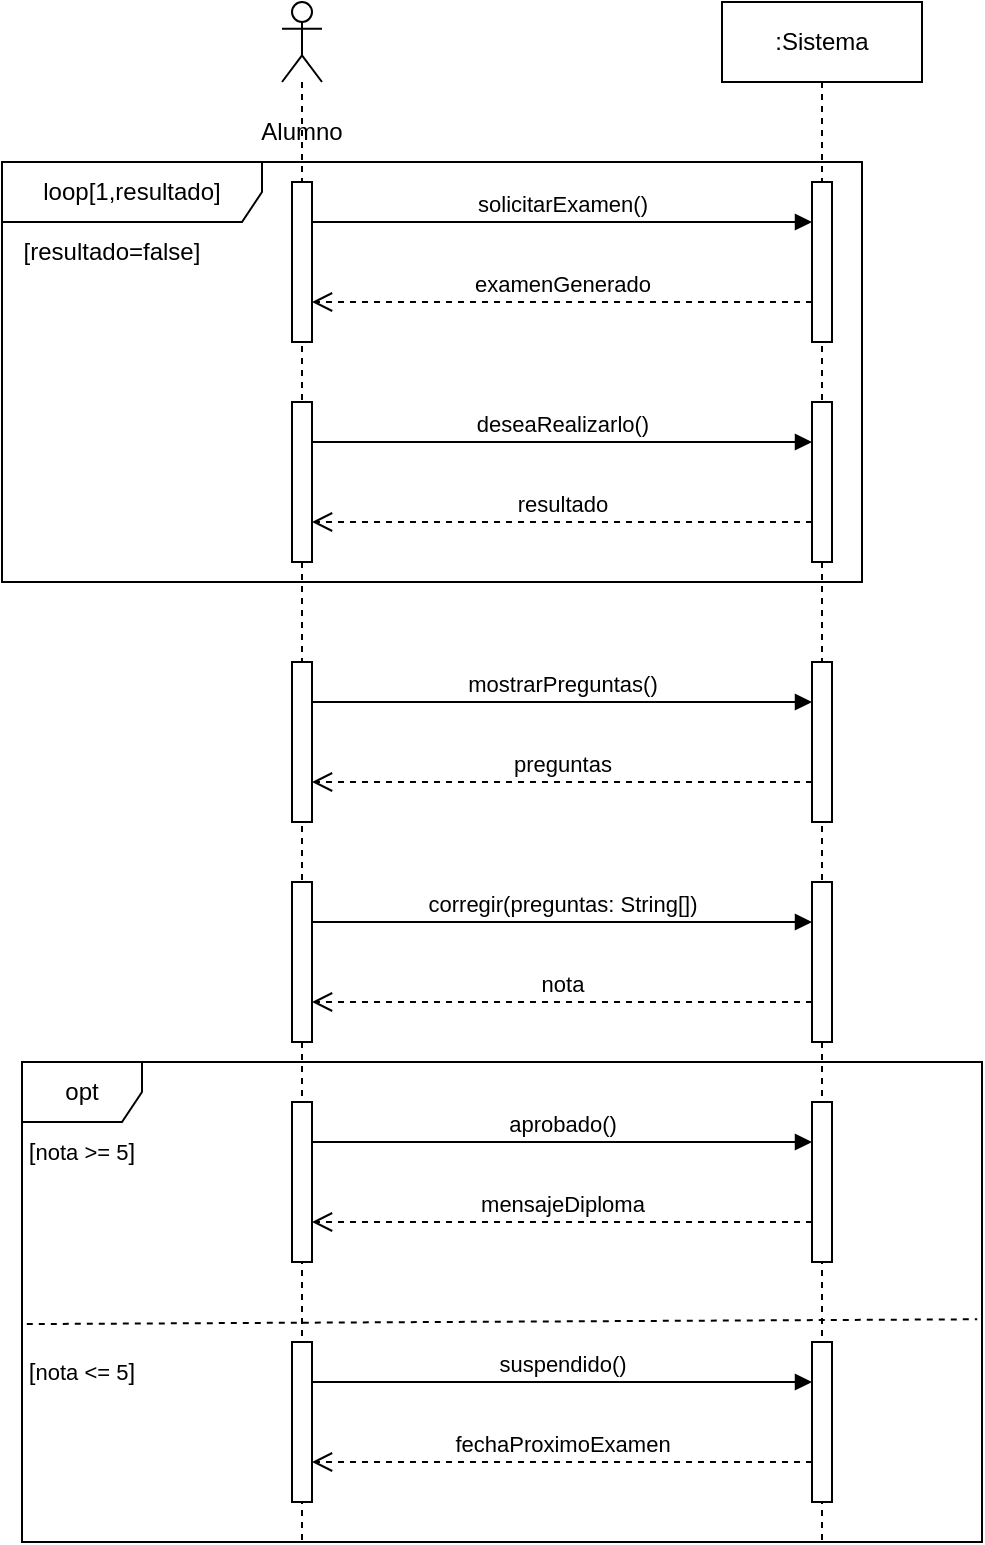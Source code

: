 <mxfile version="26.2.2">
  <diagram name="Страница — 1" id="hJQ1nWnBzuLWKD3se8EN">
    <mxGraphModel dx="874" dy="792" grid="1" gridSize="10" guides="1" tooltips="1" connect="1" arrows="1" fold="1" page="1" pageScale="1" pageWidth="827" pageHeight="1169" math="0" shadow="0">
      <root>
        <mxCell id="0" />
        <mxCell id="1" parent="0" />
        <mxCell id="3GZ1_lVR16x9I3_9p-hL-1" value="" style="shape=umlLifeline;perimeter=lifelinePerimeter;whiteSpace=wrap;html=1;container=1;dropTarget=0;collapsible=0;recursiveResize=0;outlineConnect=0;portConstraint=eastwest;newEdgeStyle={&quot;curved&quot;:0,&quot;rounded&quot;:0};participant=umlActor;" vertex="1" parent="1">
          <mxGeometry x="160" y="80" width="20" height="770" as="geometry" />
        </mxCell>
        <mxCell id="3GZ1_lVR16x9I3_9p-hL-3" value="" style="html=1;points=[[0,0,0,0,5],[0,1,0,0,-5],[1,0,0,0,5],[1,1,0,0,-5]];perimeter=orthogonalPerimeter;outlineConnect=0;targetShapes=umlLifeline;portConstraint=eastwest;newEdgeStyle={&quot;curved&quot;:0,&quot;rounded&quot;:0};" vertex="1" parent="3GZ1_lVR16x9I3_9p-hL-1">
          <mxGeometry x="5" y="90" width="10" height="80" as="geometry" />
        </mxCell>
        <mxCell id="3GZ1_lVR16x9I3_9p-hL-8" value="" style="html=1;points=[[0,0,0,0,5],[0,1,0,0,-5],[1,0,0,0,5],[1,1,0,0,-5]];perimeter=orthogonalPerimeter;outlineConnect=0;targetShapes=umlLifeline;portConstraint=eastwest;newEdgeStyle={&quot;curved&quot;:0,&quot;rounded&quot;:0};" vertex="1" parent="3GZ1_lVR16x9I3_9p-hL-1">
          <mxGeometry x="5" y="200" width="10" height="80" as="geometry" />
        </mxCell>
        <mxCell id="3GZ1_lVR16x9I3_9p-hL-14" value="" style="html=1;points=[[0,0,0,0,5],[0,1,0,0,-5],[1,0,0,0,5],[1,1,0,0,-5]];perimeter=orthogonalPerimeter;outlineConnect=0;targetShapes=umlLifeline;portConstraint=eastwest;newEdgeStyle={&quot;curved&quot;:0,&quot;rounded&quot;:0};" vertex="1" parent="3GZ1_lVR16x9I3_9p-hL-1">
          <mxGeometry x="5" y="330" width="10" height="80" as="geometry" />
        </mxCell>
        <mxCell id="3GZ1_lVR16x9I3_9p-hL-2" value=":Sistema" style="shape=umlLifeline;perimeter=lifelinePerimeter;whiteSpace=wrap;html=1;container=1;dropTarget=0;collapsible=0;recursiveResize=0;outlineConnect=0;portConstraint=eastwest;newEdgeStyle={&quot;curved&quot;:0,&quot;rounded&quot;:0};" vertex="1" parent="1">
          <mxGeometry x="380" y="80" width="100" height="770" as="geometry" />
        </mxCell>
        <mxCell id="3GZ1_lVR16x9I3_9p-hL-5" value="" style="html=1;points=[[0,0,0,0,5],[0,1,0,0,-5],[1,0,0,0,5],[1,1,0,0,-5]];perimeter=orthogonalPerimeter;outlineConnect=0;targetShapes=umlLifeline;portConstraint=eastwest;newEdgeStyle={&quot;curved&quot;:0,&quot;rounded&quot;:0};" vertex="1" parent="3GZ1_lVR16x9I3_9p-hL-2">
          <mxGeometry x="45" y="90" width="10" height="80" as="geometry" />
        </mxCell>
        <mxCell id="3GZ1_lVR16x9I3_9p-hL-4" value="Alumno" style="text;html=1;align=center;verticalAlign=middle;whiteSpace=wrap;rounded=0;" vertex="1" parent="1">
          <mxGeometry x="140" y="130" width="60" height="30" as="geometry" />
        </mxCell>
        <mxCell id="3GZ1_lVR16x9I3_9p-hL-6" value="solicitarExamen()" style="html=1;verticalAlign=bottom;endArrow=block;curved=0;rounded=0;" edge="1" parent="1">
          <mxGeometry width="80" relative="1" as="geometry">
            <mxPoint x="175" y="190.0" as="sourcePoint" />
            <mxPoint x="425" y="190.0" as="targetPoint" />
          </mxGeometry>
        </mxCell>
        <mxCell id="3GZ1_lVR16x9I3_9p-hL-7" value="examenGenerado" style="html=1;verticalAlign=bottom;endArrow=open;dashed=1;endSize=8;curved=0;rounded=0;" edge="1" parent="1">
          <mxGeometry relative="1" as="geometry">
            <mxPoint x="425" y="230.0" as="sourcePoint" />
            <mxPoint x="175" y="230.0" as="targetPoint" />
          </mxGeometry>
        </mxCell>
        <mxCell id="3GZ1_lVR16x9I3_9p-hL-9" value="" style="html=1;points=[[0,0,0,0,5],[0,1,0,0,-5],[1,0,0,0,5],[1,1,0,0,-5]];perimeter=orthogonalPerimeter;outlineConnect=0;targetShapes=umlLifeline;portConstraint=eastwest;newEdgeStyle={&quot;curved&quot;:0,&quot;rounded&quot;:0};" vertex="1" parent="1">
          <mxGeometry x="425" y="280" width="10" height="80" as="geometry" />
        </mxCell>
        <mxCell id="3GZ1_lVR16x9I3_9p-hL-10" value="deseaRealizarlo()" style="html=1;verticalAlign=bottom;endArrow=block;curved=0;rounded=0;" edge="1" parent="1">
          <mxGeometry width="80" relative="1" as="geometry">
            <mxPoint x="175" y="300.0" as="sourcePoint" />
            <mxPoint x="425" y="300.0" as="targetPoint" />
          </mxGeometry>
        </mxCell>
        <mxCell id="3GZ1_lVR16x9I3_9p-hL-11" value="resultado" style="html=1;verticalAlign=bottom;endArrow=open;dashed=1;endSize=8;curved=0;rounded=0;" edge="1" parent="1">
          <mxGeometry relative="1" as="geometry">
            <mxPoint x="425" y="340.0" as="sourcePoint" />
            <mxPoint x="175" y="340.0" as="targetPoint" />
          </mxGeometry>
        </mxCell>
        <mxCell id="3GZ1_lVR16x9I3_9p-hL-12" value="loop[1,resultado]" style="shape=umlFrame;whiteSpace=wrap;html=1;pointerEvents=0;width=130;height=30;" vertex="1" parent="1">
          <mxGeometry x="20" y="160" width="430" height="210" as="geometry" />
        </mxCell>
        <mxCell id="3GZ1_lVR16x9I3_9p-hL-13" value="[resultado=false]" style="text;html=1;align=center;verticalAlign=middle;whiteSpace=wrap;rounded=0;" vertex="1" parent="1">
          <mxGeometry x="20" y="190" width="110" height="30" as="geometry" />
        </mxCell>
        <mxCell id="3GZ1_lVR16x9I3_9p-hL-15" value="" style="html=1;points=[[0,0,0,0,5],[0,1,0,0,-5],[1,0,0,0,5],[1,1,0,0,-5]];perimeter=orthogonalPerimeter;outlineConnect=0;targetShapes=umlLifeline;portConstraint=eastwest;newEdgeStyle={&quot;curved&quot;:0,&quot;rounded&quot;:0};" vertex="1" parent="1">
          <mxGeometry x="425" y="410" width="10" height="80" as="geometry" />
        </mxCell>
        <mxCell id="3GZ1_lVR16x9I3_9p-hL-16" value="mostrarPreguntas()" style="html=1;verticalAlign=bottom;endArrow=block;curved=0;rounded=0;" edge="1" parent="1">
          <mxGeometry width="80" relative="1" as="geometry">
            <mxPoint x="175" y="430.0" as="sourcePoint" />
            <mxPoint x="425" y="430.0" as="targetPoint" />
          </mxGeometry>
        </mxCell>
        <mxCell id="3GZ1_lVR16x9I3_9p-hL-17" value="preguntas" style="html=1;verticalAlign=bottom;endArrow=open;dashed=1;endSize=8;curved=0;rounded=0;" edge="1" parent="1">
          <mxGeometry relative="1" as="geometry">
            <mxPoint x="425" y="470.0" as="sourcePoint" />
            <mxPoint x="175" y="470.0" as="targetPoint" />
          </mxGeometry>
        </mxCell>
        <mxCell id="3GZ1_lVR16x9I3_9p-hL-18" value="" style="html=1;points=[[0,0,0,0,5],[0,1,0,0,-5],[1,0,0,0,5],[1,1,0,0,-5]];perimeter=orthogonalPerimeter;outlineConnect=0;targetShapes=umlLifeline;portConstraint=eastwest;newEdgeStyle={&quot;curved&quot;:0,&quot;rounded&quot;:0};" vertex="1" parent="1">
          <mxGeometry x="165" y="520" width="10" height="80" as="geometry" />
        </mxCell>
        <mxCell id="3GZ1_lVR16x9I3_9p-hL-19" value="" style="html=1;points=[[0,0,0,0,5],[0,1,0,0,-5],[1,0,0,0,5],[1,1,0,0,-5]];perimeter=orthogonalPerimeter;outlineConnect=0;targetShapes=umlLifeline;portConstraint=eastwest;newEdgeStyle={&quot;curved&quot;:0,&quot;rounded&quot;:0};" vertex="1" parent="1">
          <mxGeometry x="425" y="520" width="10" height="80" as="geometry" />
        </mxCell>
        <mxCell id="3GZ1_lVR16x9I3_9p-hL-20" value="corregir(preguntas: String[])" style="html=1;verticalAlign=bottom;endArrow=block;curved=0;rounded=0;" edge="1" parent="1">
          <mxGeometry width="80" relative="1" as="geometry">
            <mxPoint x="175" y="540.0" as="sourcePoint" />
            <mxPoint x="425" y="540.0" as="targetPoint" />
          </mxGeometry>
        </mxCell>
        <mxCell id="3GZ1_lVR16x9I3_9p-hL-21" value="nota" style="html=1;verticalAlign=bottom;endArrow=open;dashed=1;endSize=8;curved=0;rounded=0;" edge="1" parent="1">
          <mxGeometry relative="1" as="geometry">
            <mxPoint x="425" y="580.0" as="sourcePoint" />
            <mxPoint x="175" y="580.0" as="targetPoint" />
          </mxGeometry>
        </mxCell>
        <mxCell id="3GZ1_lVR16x9I3_9p-hL-22" value="" style="html=1;points=[[0,0,0,0,5],[0,1,0,0,-5],[1,0,0,0,5],[1,1,0,0,-5]];perimeter=orthogonalPerimeter;outlineConnect=0;targetShapes=umlLifeline;portConstraint=eastwest;newEdgeStyle={&quot;curved&quot;:0,&quot;rounded&quot;:0};" vertex="1" parent="1">
          <mxGeometry x="165" y="630" width="10" height="80" as="geometry" />
        </mxCell>
        <mxCell id="3GZ1_lVR16x9I3_9p-hL-23" value="" style="html=1;points=[[0,0,0,0,5],[0,1,0,0,-5],[1,0,0,0,5],[1,1,0,0,-5]];perimeter=orthogonalPerimeter;outlineConnect=0;targetShapes=umlLifeline;portConstraint=eastwest;newEdgeStyle={&quot;curved&quot;:0,&quot;rounded&quot;:0};" vertex="1" parent="1">
          <mxGeometry x="165" y="750" width="10" height="80" as="geometry" />
        </mxCell>
        <mxCell id="3GZ1_lVR16x9I3_9p-hL-24" value="" style="html=1;points=[[0,0,0,0,5],[0,1,0,0,-5],[1,0,0,0,5],[1,1,0,0,-5]];perimeter=orthogonalPerimeter;outlineConnect=0;targetShapes=umlLifeline;portConstraint=eastwest;newEdgeStyle={&quot;curved&quot;:0,&quot;rounded&quot;:0};" vertex="1" parent="1">
          <mxGeometry x="425" y="750" width="10" height="80" as="geometry" />
        </mxCell>
        <mxCell id="3GZ1_lVR16x9I3_9p-hL-25" value="" style="html=1;points=[[0,0,0,0,5],[0,1,0,0,-5],[1,0,0,0,5],[1,1,0,0,-5]];perimeter=orthogonalPerimeter;outlineConnect=0;targetShapes=umlLifeline;portConstraint=eastwest;newEdgeStyle={&quot;curved&quot;:0,&quot;rounded&quot;:0};" vertex="1" parent="1">
          <mxGeometry x="425" y="630" width="10" height="80" as="geometry" />
        </mxCell>
        <mxCell id="3GZ1_lVR16x9I3_9p-hL-26" value="aprobado()" style="html=1;verticalAlign=bottom;endArrow=block;curved=0;rounded=0;" edge="1" parent="1">
          <mxGeometry width="80" relative="1" as="geometry">
            <mxPoint x="175" y="650.0" as="sourcePoint" />
            <mxPoint x="425" y="650.0" as="targetPoint" />
          </mxGeometry>
        </mxCell>
        <mxCell id="3GZ1_lVR16x9I3_9p-hL-27" value="mensajeDiploma" style="html=1;verticalAlign=bottom;endArrow=open;dashed=1;endSize=8;curved=0;rounded=0;" edge="1" parent="1">
          <mxGeometry relative="1" as="geometry">
            <mxPoint x="425" y="690.0" as="sourcePoint" />
            <mxPoint x="175" y="690.0" as="targetPoint" />
          </mxGeometry>
        </mxCell>
        <mxCell id="3GZ1_lVR16x9I3_9p-hL-28" value="suspendido()" style="html=1;verticalAlign=bottom;endArrow=block;curved=0;rounded=0;" edge="1" parent="1">
          <mxGeometry width="80" relative="1" as="geometry">
            <mxPoint x="175" y="770.0" as="sourcePoint" />
            <mxPoint x="425" y="770.0" as="targetPoint" />
          </mxGeometry>
        </mxCell>
        <mxCell id="3GZ1_lVR16x9I3_9p-hL-29" value="fechaProximoExamen" style="html=1;verticalAlign=bottom;endArrow=open;dashed=1;endSize=8;curved=0;rounded=0;" edge="1" parent="1">
          <mxGeometry relative="1" as="geometry">
            <mxPoint x="425" y="810.0" as="sourcePoint" />
            <mxPoint x="175" y="810.0" as="targetPoint" />
          </mxGeometry>
        </mxCell>
        <mxCell id="3GZ1_lVR16x9I3_9p-hL-30" value="opt" style="shape=umlFrame;whiteSpace=wrap;html=1;pointerEvents=0;" vertex="1" parent="1">
          <mxGeometry x="30" y="610" width="480" height="240" as="geometry" />
        </mxCell>
        <mxCell id="3GZ1_lVR16x9I3_9p-hL-31" value="" style="endArrow=none;dashed=1;html=1;rounded=0;exitX=0.005;exitY=0.546;exitDx=0;exitDy=0;exitPerimeter=0;entryX=0.995;entryY=0.536;entryDx=0;entryDy=0;entryPerimeter=0;" edge="1" parent="1" source="3GZ1_lVR16x9I3_9p-hL-30" target="3GZ1_lVR16x9I3_9p-hL-30">
          <mxGeometry width="50" height="50" relative="1" as="geometry">
            <mxPoint x="240" y="680" as="sourcePoint" />
            <mxPoint x="290" y="630" as="targetPoint" />
          </mxGeometry>
        </mxCell>
        <mxCell id="3GZ1_lVR16x9I3_9p-hL-33" value="[&lt;span style=&quot;font-size: 11px; text-wrap-mode: nowrap; background-color: rgb(255, 255, 255);&quot;&gt;nota &amp;gt;= 5&lt;/span&gt;]" style="text;html=1;align=center;verticalAlign=middle;whiteSpace=wrap;rounded=0;" vertex="1" parent="1">
          <mxGeometry x="30" y="640" width="60" height="30" as="geometry" />
        </mxCell>
        <mxCell id="3GZ1_lVR16x9I3_9p-hL-34" value="[&lt;span style=&quot;font-size: 11px; text-wrap-mode: nowrap; background-color: rgb(255, 255, 255);&quot;&gt;nota &amp;lt;= 5&lt;/span&gt;]" style="text;html=1;align=center;verticalAlign=middle;whiteSpace=wrap;rounded=0;" vertex="1" parent="1">
          <mxGeometry x="30" y="750" width="60" height="30" as="geometry" />
        </mxCell>
      </root>
    </mxGraphModel>
  </diagram>
</mxfile>
